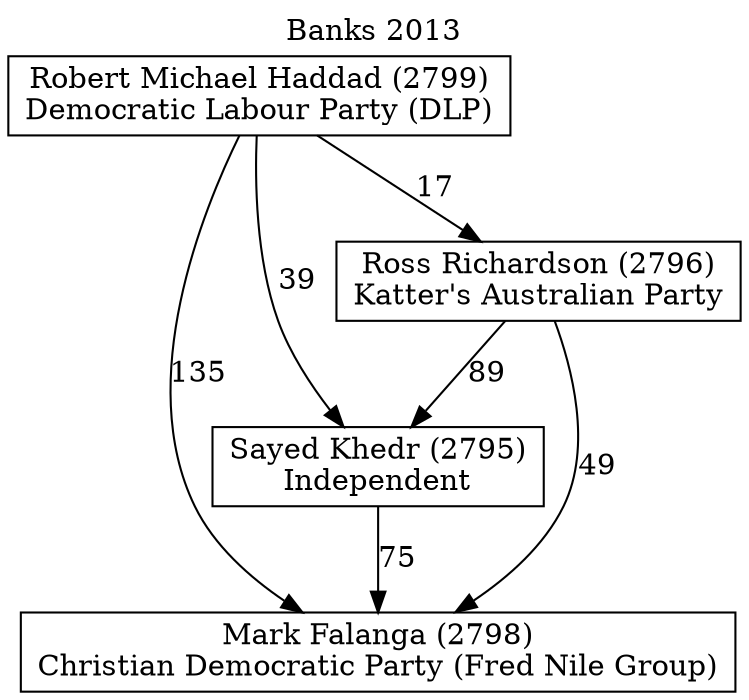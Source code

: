 // House preference flow
digraph "Mark Falanga (2798)_Banks_2013" {
	graph [label="Banks 2013" labelloc=t mclimit=10]
	node [shape=box]
	"Mark Falanga (2798)" [label="Mark Falanga (2798)
Christian Democratic Party (Fred Nile Group)"]
	"Sayed Khedr (2795)" [label="Sayed Khedr (2795)
Independent"]
	"Ross Richardson (2796)" [label="Ross Richardson (2796)
Katter's Australian Party"]
	"Robert Michael Haddad (2799)" [label="Robert Michael Haddad (2799)
Democratic Labour Party (DLP)"]
	"Sayed Khedr (2795)" -> "Mark Falanga (2798)" [label=75]
	"Ross Richardson (2796)" -> "Sayed Khedr (2795)" [label=89]
	"Robert Michael Haddad (2799)" -> "Ross Richardson (2796)" [label=17]
	"Ross Richardson (2796)" -> "Mark Falanga (2798)" [label=49]
	"Robert Michael Haddad (2799)" -> "Mark Falanga (2798)" [label=135]
	"Robert Michael Haddad (2799)" -> "Sayed Khedr (2795)" [label=39]
}
